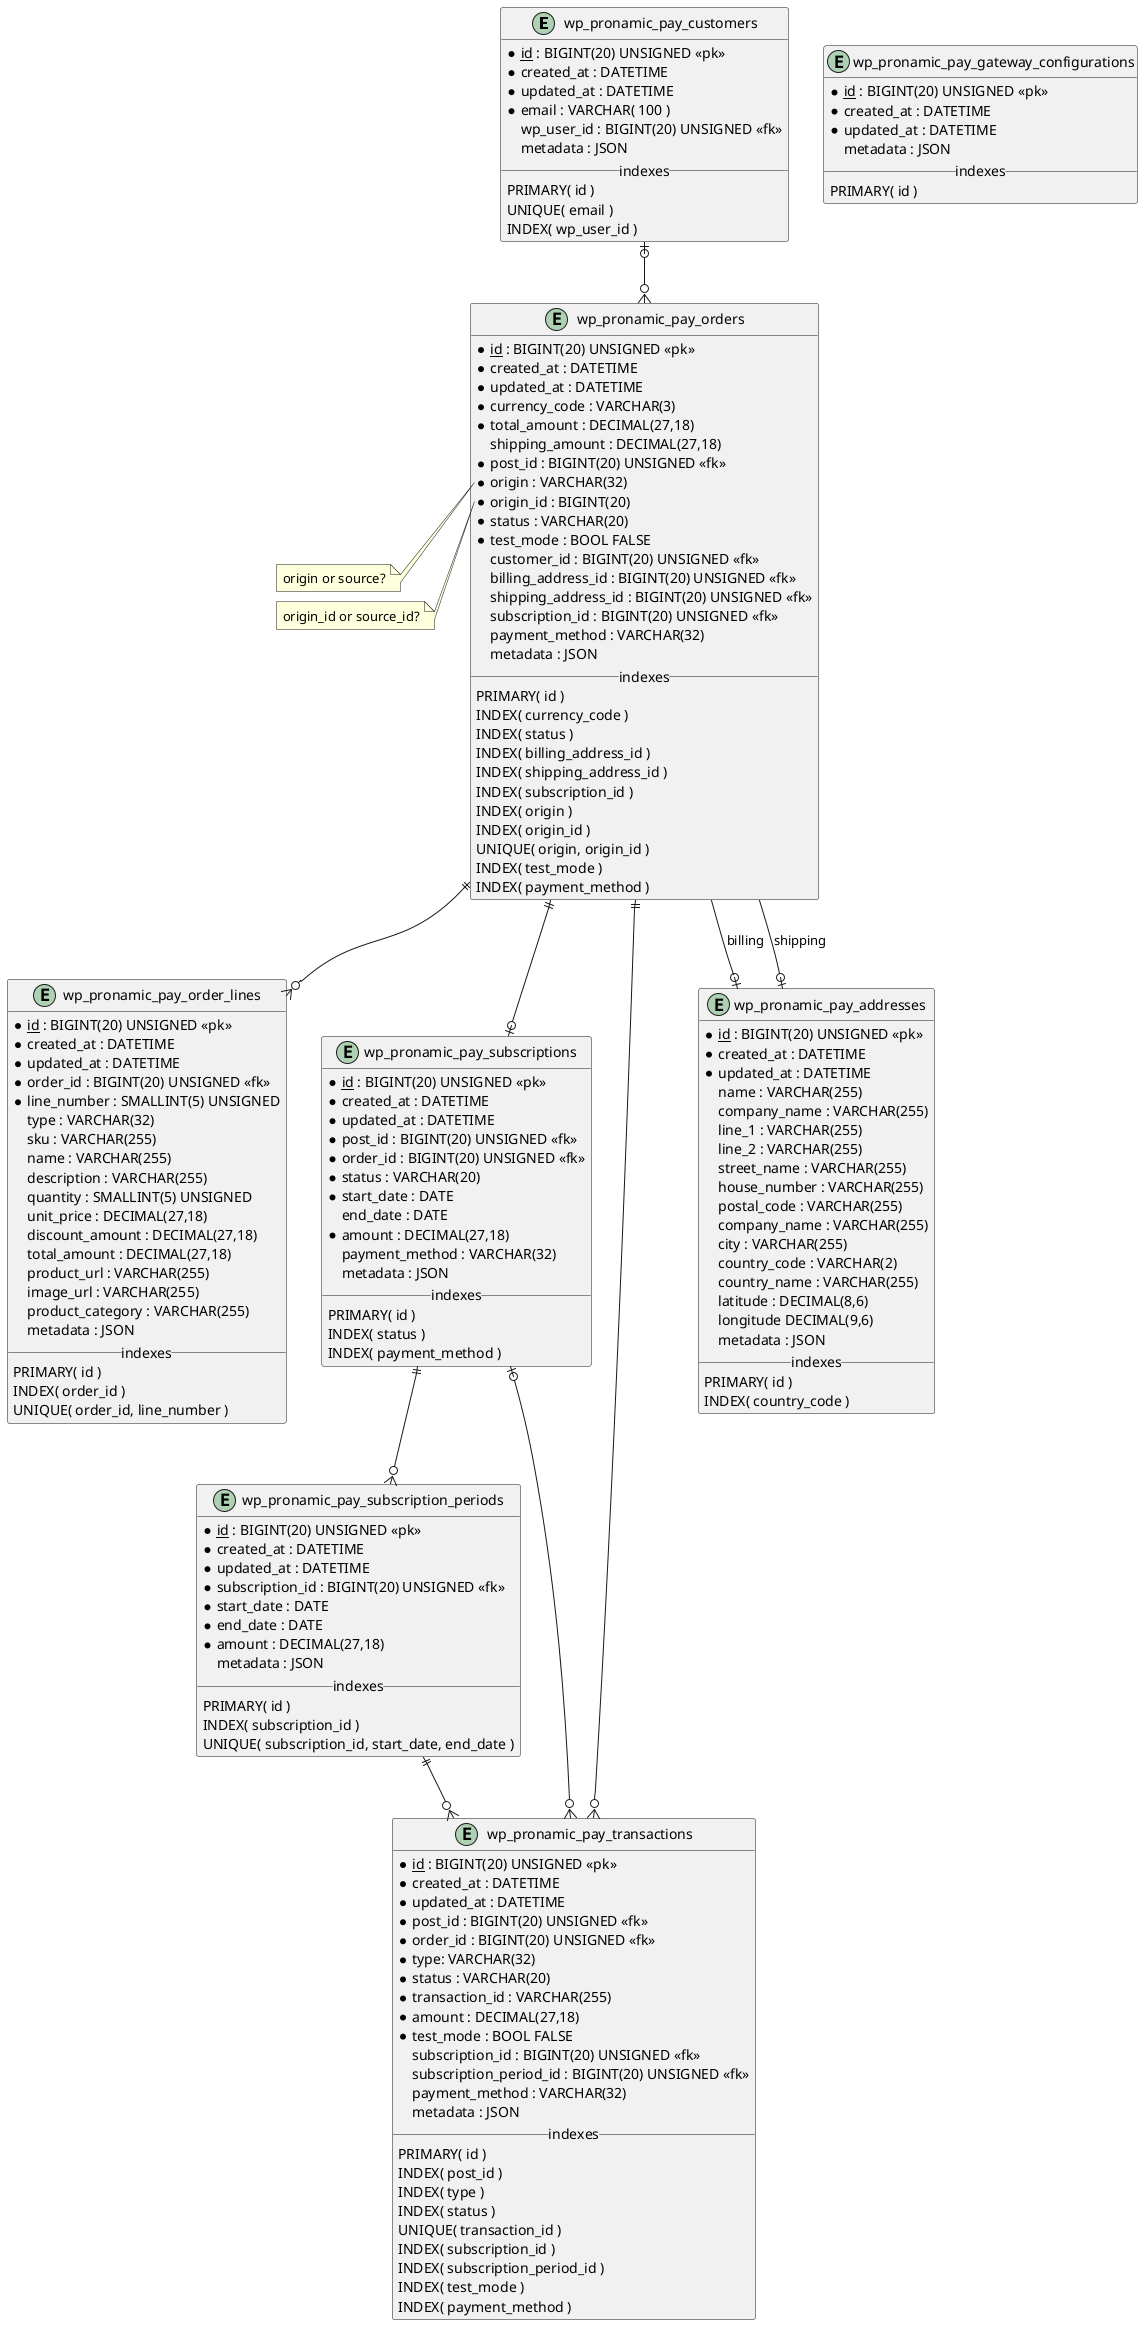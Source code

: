 @startuml

' https://plantuml.com/ie-diagram
' https://stackoverflow.com/questions/46658847/crypto-currency-mysql-datatypes
' https://laravel.com/docs/4.2/eloquent#timestamps
' https://dev.mysql.com/doc/refman/8.0/en/json.html

entity "wp_pronamic_pay_customers" as customer {
	* <u>id</u> : BIGINT(20) UNSIGNED <<pk>>
	* created_at : DATETIME
	* updated_at : DATETIME
	* email : VARCHAR( 100 )
	wp_user_id : BIGINT(20) UNSIGNED <<fk>>
	metadata : JSON
	__ indexes __
	PRIMARY( id )
	UNIQUE( email )
	INDEX( wp_user_id )
}

entity "wp_pronamic_pay_orders" as order {
	* <u>id</u> : BIGINT(20) UNSIGNED <<pk>>
	* created_at : DATETIME
	* updated_at : DATETIME
	* currency_code : VARCHAR(3)
	* total_amount : DECIMAL(27,18)
	shipping_amount : DECIMAL(27,18)
	* post_id : BIGINT(20) UNSIGNED <<fk>>
	* origin : VARCHAR(32)
	* origin_id : BIGINT(20)
	* status : VARCHAR(20)
	* test_mode : BOOL FALSE
	customer_id : BIGINT(20) UNSIGNED <<fk>>
	billing_address_id : BIGINT(20) UNSIGNED <<fk>>
	shipping_address_id : BIGINT(20) UNSIGNED <<fk>>
	subscription_id : BIGINT(20) UNSIGNED <<fk>>
	payment_method : VARCHAR(32)
	metadata : JSON
	__ indexes __
	PRIMARY( id )
	INDEX( currency_code )
	INDEX( status )
	INDEX( billing_address_id )
	INDEX( shipping_address_id )
	INDEX( subscription_id )
	INDEX( origin )
	INDEX( origin_id )
	UNIQUE( origin, origin_id )
	INDEX( test_mode )
	INDEX( payment_method )
}

note left of order::origin
  origin or source?
end note

note left of order::origin_id
  origin_id or source_id?
end note

entity "wp_pronamic_pay_order_lines" as order_line {
	* <u>id</u> : BIGINT(20) UNSIGNED <<pk>>
	* created_at : DATETIME
	* updated_at : DATETIME
	* order_id : BIGINT(20) UNSIGNED <<fk>>
	* line_number : SMALLINT(5) UNSIGNED
	type : VARCHAR(32)
	sku : VARCHAR(255)
	name : VARCHAR(255)
	description : VARCHAR(255)
	quantity : SMALLINT(5) UNSIGNED
	unit_price : DECIMAL(27,18)
	discount_amount : DECIMAL(27,18)
	total_amount : DECIMAL(27,18)
	product_url : VARCHAR(255)
	image_url : VARCHAR(255)
	product_category : VARCHAR(255)
	metadata : JSON
	__ indexes __
	PRIMARY( id )
	INDEX( order_id )
	UNIQUE( order_id, line_number )
}

entity "wp_pronamic_pay_subscriptions" as subscription {
	* <u>id</u> : BIGINT(20) UNSIGNED <<pk>>
	* created_at : DATETIME
	* updated_at : DATETIME
	* post_id : BIGINT(20) UNSIGNED <<fk>>
	* order_id : BIGINT(20) UNSIGNED <<fk>>
	* status : VARCHAR(20)
	* start_date : DATE
	end_date : DATE
	* amount : DECIMAL(27,18)
	payment_method : VARCHAR(32)
	metadata : JSON
	__ indexes __
	PRIMARY( id )
	INDEX( status )
	INDEX( payment_method )
}

entity "wp_pronamic_pay_subscription_periods" as subscription_period {
	* <u>id</u> : BIGINT(20) UNSIGNED <<pk>>
	* created_at : DATETIME
	* updated_at : DATETIME
	* subscription_id : BIGINT(20) UNSIGNED <<fk>>
	* start_date : DATE
	* end_date : DATE
	* amount : DECIMAL(27,18)
	metadata : JSON
	__ indexes __
	PRIMARY( id )
	INDEX( subscription_id )
	UNIQUE( subscription_id, start_date, end_date )
}

entity "wp_pronamic_pay_transactions" as transaction {
	* <u>id</u> : BIGINT(20) UNSIGNED <<pk>>
	* created_at : DATETIME
	* updated_at : DATETIME
	* post_id : BIGINT(20) UNSIGNED <<fk>>
	* order_id : BIGINT(20) UNSIGNED <<fk>>
	* type: VARCHAR(32)
	* status : VARCHAR(20)
	* transaction_id : VARCHAR(255)
	* amount : DECIMAL(27,18)
	* test_mode : BOOL FALSE
	subscription_id : BIGINT(20) UNSIGNED <<fk>>
	subscription_period_id : BIGINT(20) UNSIGNED <<fk>>
	payment_method : VARCHAR(32)
	metadata : JSON
	__ indexes __
	PRIMARY( id )
	INDEX( post_id )
	INDEX( type )
	INDEX( status )
	UNIQUE( transaction_id )
	INDEX( subscription_id )
	INDEX( subscription_period_id )
	INDEX( test_mode )
	INDEX( payment_method )
}

entity "wp_pronamic_pay_addresses" as address {
	* <u>id</u> : BIGINT(20) UNSIGNED <<pk>>
	* created_at : DATETIME
	* updated_at : DATETIME
	name : VARCHAR(255)
	company_name : VARCHAR(255)
	line_1 : VARCHAR(255)
	line_2 : VARCHAR(255)
	street_name : VARCHAR(255)
	house_number : VARCHAR(255)
	postal_code : VARCHAR(255)
	company_name : VARCHAR(255)
	city : VARCHAR(255)
	country_code : VARCHAR(2)
	country_name : VARCHAR(255)
	latitude : DECIMAL(8,6)
	longitude DECIMAL(9,6)
	metadata : JSON
	__ indexes __
	PRIMARY( id )
	INDEX( country_code )
}

entity "wp_pronamic_pay_gateway_configurations" as gateway_configuration {
	* <u>id</u> : BIGINT(20) UNSIGNED <<pk>>
	* created_at : DATETIME
	* updated_at : DATETIME
	metadata : JSON
	__ indexes __
	PRIMARY( id )
}

customer |o--o{ order
order --o| address : billing
order --o| address : shipping
order ||--o| subscription
order ||--o{ order_line
order ||--o{ transaction
subscription ||--o{ subscription_period
subscription |o--o{ transaction
subscription_period ||--o{ transaction

@enduml
